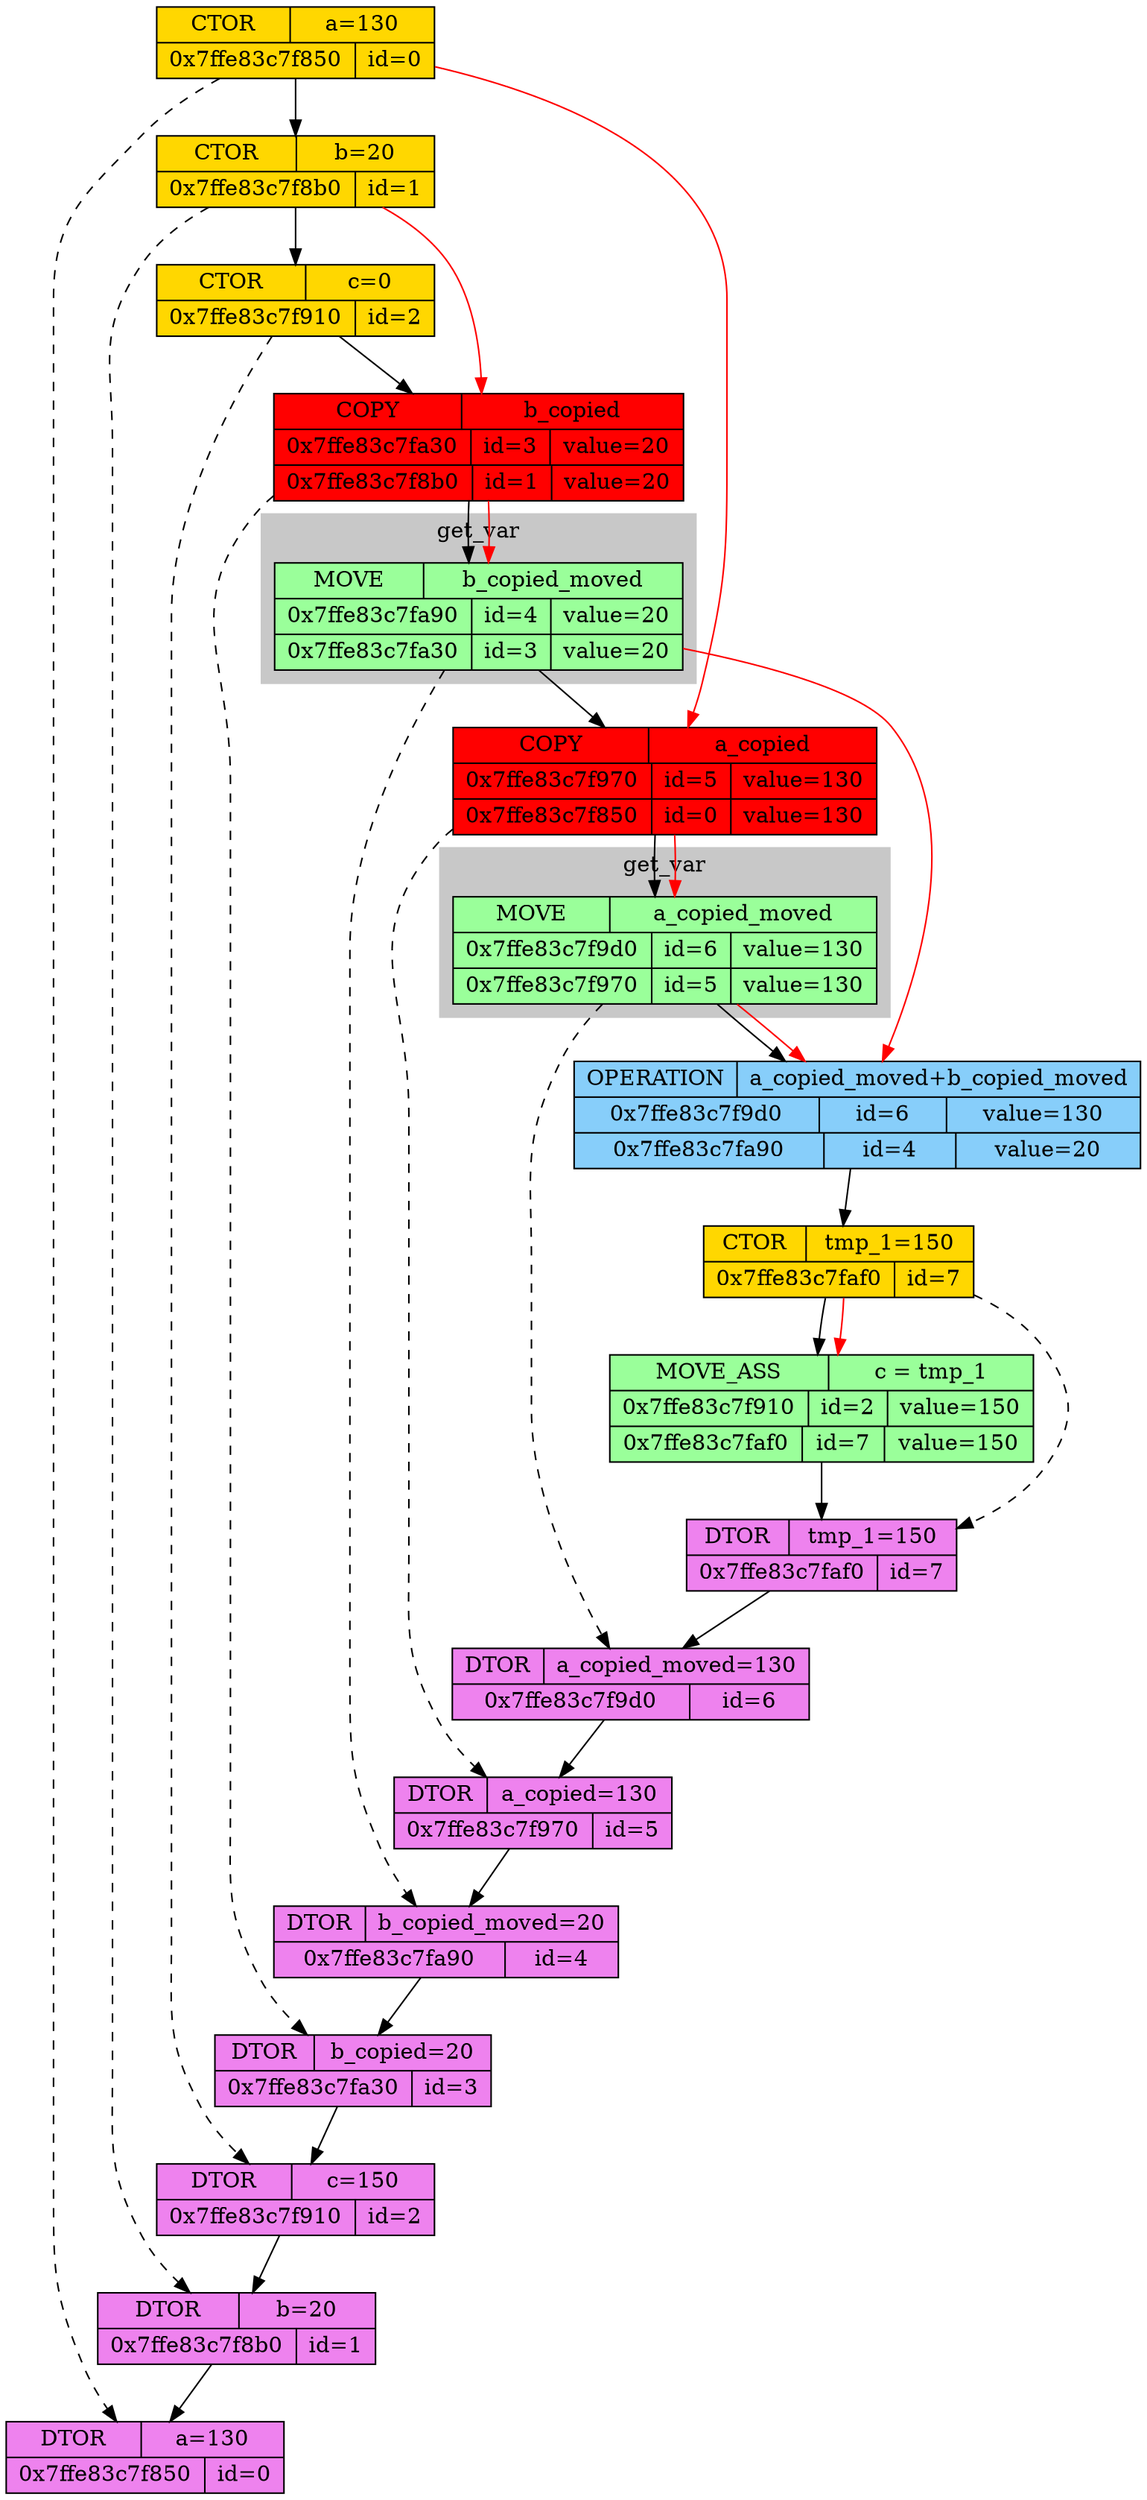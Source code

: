 digraph graphname {
	node0CTOR [shape="record", style="filled", fillcolor="gold", label="{{CTOR | a=130}|{0x7ffe83c7f850 | id=0}}"]
	node1CTOR [shape="record", style="filled", fillcolor="gold", label="{{CTOR | b=20}|{0x7ffe83c7f8b0 | id=1}}"]
	node2CTOR [shape="record", style="filled", fillcolor="gold", label="{{CTOR | c=0}|{0x7ffe83c7f910 | id=2}}"]
	node3COPY  [shape="record", style="filled", fillcolor="red" label="{{COPY | b_copied}|{0x7ffe83c7fa30 | id=3 | value=20}|{0x7ffe83c7f8b0 | id=1 | value=20}}"]

subgraph "cluster_0" {
	style=filled;
	color="#c8c8c8";
		node4MOVE  [shape="record", style="filled", fillcolor="palegreen1" label="{{MOVE | b_copied_moved}|{0x7ffe83c7fa90 | id=4 | value=20}|{0x7ffe83c7fa30 | id=3 | value=20}}"]
	label = "get_var" 
}

	node5COPY  [shape="record", style="filled", fillcolor="red" label="{{COPY | a_copied}|{0x7ffe83c7f970 | id=5 | value=130}|{0x7ffe83c7f850 | id=0 | value=130}}"]

subgraph "cluster_1" {
	style=filled;
	color="#c8c8c8";
		node6MOVE  [shape="record", style="filled", fillcolor="palegreen1" label="{{MOVE | a_copied_moved}|{0x7ffe83c7f9d0 | id=6 | value=130}|{0x7ffe83c7f970 | id=5 | value=130}}"]
	label = "get_var" 
}

	node6OPERATION4 [shape="record", style="filled", fillcolor="lightskyblue", label="{{OPERATION | a_copied_moved+b_copied_moved}|{0x7ffe83c7f9d0 | id=6 | value=130}|{0x7ffe83c7fa90 | id=4 | value=20}}"]
	node7CTOR [shape="record", style="filled", fillcolor="gold", label="{{CTOR | tmp_1=150}|{0x7ffe83c7faf0 | id=7}}"]
	node2MOVE_ASS7 [shape="record", style="filled", fillcolor="palegreen1", label="{{MOVE_ASS | c = tmp_1}|{0x7ffe83c7f910 | id=2 | value=150}|{0x7ffe83c7faf0 | id=7 | value=150}}"]
	node7DTOR [shape="record", style="filled", fillcolor="violet", label="{{DTOR | tmp_1=150}|{0x7ffe83c7faf0 | id=7}}"]
	node6DTOR [shape="record", style="filled", fillcolor="violet", label="{{DTOR | a_copied_moved=130}|{0x7ffe83c7f9d0 | id=6}}"]
	node5DTOR [shape="record", style="filled", fillcolor="violet", label="{{DTOR | a_copied=130}|{0x7ffe83c7f970 | id=5}}"]
	node4DTOR [shape="record", style="filled", fillcolor="violet", label="{{DTOR | b_copied_moved=20}|{0x7ffe83c7fa90 | id=4}}"]
	node3DTOR [shape="record", style="filled", fillcolor="violet", label="{{DTOR | b_copied=20}|{0x7ffe83c7fa30 | id=3}}"]
	node2DTOR [shape="record", style="filled", fillcolor="violet", label="{{DTOR | c=150}|{0x7ffe83c7f910 | id=2}}"]
	node1DTOR [shape="record", style="filled", fillcolor="violet", label="{{DTOR | b=20}|{0x7ffe83c7f8b0 | id=1}}"]
	node0DTOR [shape="record", style="filled", fillcolor="violet", label="{{DTOR | a=130}|{0x7ffe83c7f850 | id=0}}"]
	node0CTOR -> node1CTOR
	node1CTOR -> node2CTOR
	node2CTOR -> node3COPY
	node1CTOR -> node3COPY [color="red"]
	node3COPY -> node4MOVE
	node3COPY -> node4MOVE [color="red"]
	node4MOVE -> node5COPY
	node0CTOR -> node5COPY [color="red"]
	node5COPY -> node6MOVE
	node5COPY -> node6MOVE [color="red"]
	node6MOVE -> node6OPERATION4
	node6MOVE -> node6OPERATION4 [color="red"]
	node4MOVE -> node6OPERATION4 [color="red"]
	node6OPERATION4 -> node7CTOR
	node7CTOR -> node2MOVE_ASS7
	node7CTOR -> node2MOVE_ASS7 [color="red"]
	node2MOVE_ASS7 -> node7DTOR
	node7CTOR -> node7DTOR [style="dashed"]
	node7DTOR -> node6DTOR
	node6MOVE -> node6DTOR [style="dashed"]
	node6DTOR -> node5DTOR
	node5COPY -> node5DTOR [style="dashed"]
	node5DTOR -> node4DTOR
	node4MOVE -> node4DTOR [style="dashed"]
	node4DTOR -> node3DTOR
	node3COPY -> node3DTOR [style="dashed"]
	node3DTOR -> node2DTOR
	node2CTOR -> node2DTOR [style="dashed"]
	node2DTOR -> node1DTOR
	node1CTOR -> node1DTOR [style="dashed"]
	node1DTOR -> node0DTOR
	node0CTOR -> node0DTOR [style="dashed"]
}
